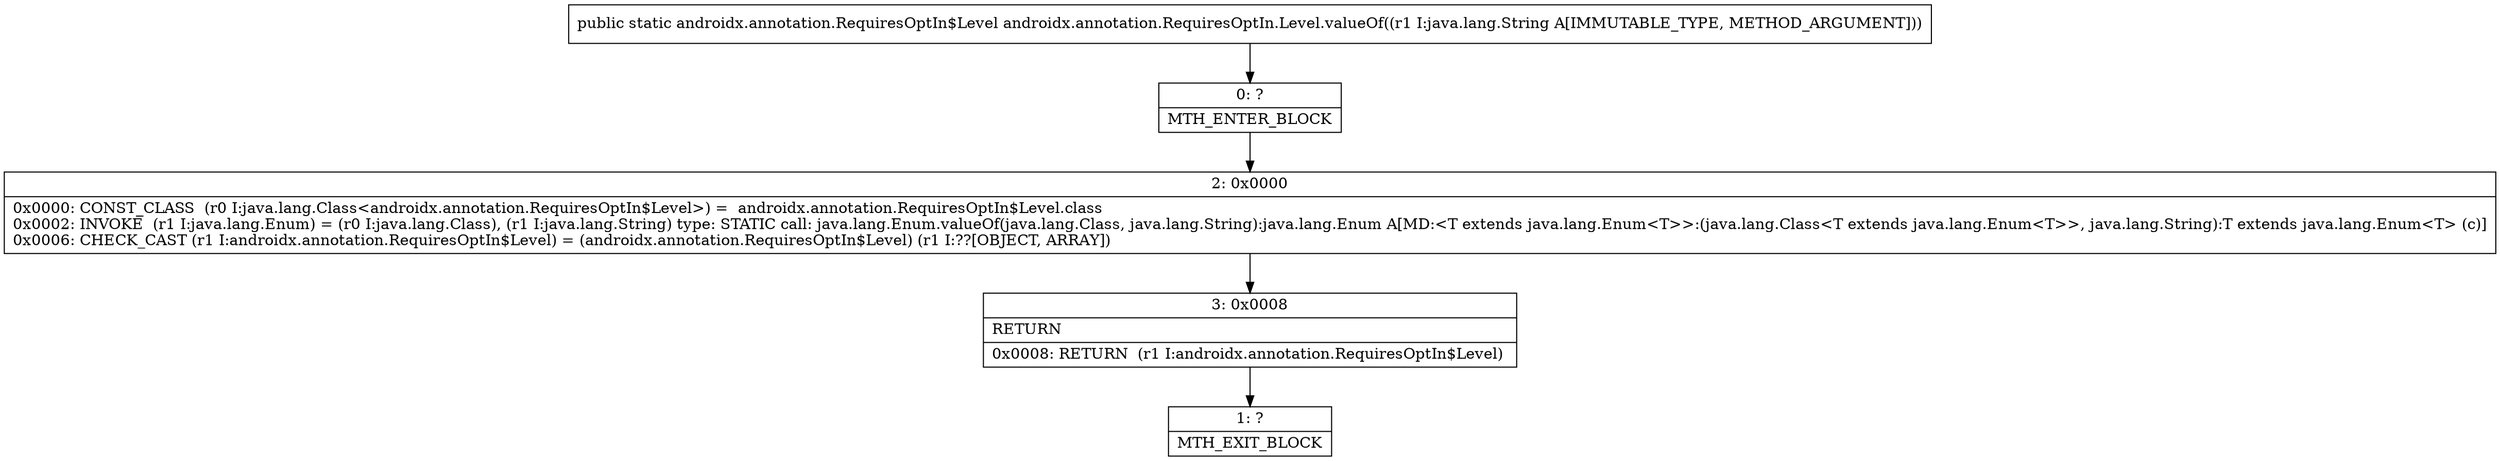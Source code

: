 digraph "CFG forandroidx.annotation.RequiresOptIn.Level.valueOf(Ljava\/lang\/String;)Landroidx\/annotation\/RequiresOptIn$Level;" {
Node_0 [shape=record,label="{0\:\ ?|MTH_ENTER_BLOCK\l}"];
Node_2 [shape=record,label="{2\:\ 0x0000|0x0000: CONST_CLASS  (r0 I:java.lang.Class\<androidx.annotation.RequiresOptIn$Level\>) =  androidx.annotation.RequiresOptIn$Level.class \l0x0002: INVOKE  (r1 I:java.lang.Enum) = (r0 I:java.lang.Class), (r1 I:java.lang.String) type: STATIC call: java.lang.Enum.valueOf(java.lang.Class, java.lang.String):java.lang.Enum A[MD:\<T extends java.lang.Enum\<T\>\>:(java.lang.Class\<T extends java.lang.Enum\<T\>\>, java.lang.String):T extends java.lang.Enum\<T\> (c)]\l0x0006: CHECK_CAST (r1 I:androidx.annotation.RequiresOptIn$Level) = (androidx.annotation.RequiresOptIn$Level) (r1 I:??[OBJECT, ARRAY]) \l}"];
Node_3 [shape=record,label="{3\:\ 0x0008|RETURN\l|0x0008: RETURN  (r1 I:androidx.annotation.RequiresOptIn$Level) \l}"];
Node_1 [shape=record,label="{1\:\ ?|MTH_EXIT_BLOCK\l}"];
MethodNode[shape=record,label="{public static androidx.annotation.RequiresOptIn$Level androidx.annotation.RequiresOptIn.Level.valueOf((r1 I:java.lang.String A[IMMUTABLE_TYPE, METHOD_ARGUMENT])) }"];
MethodNode -> Node_0;Node_0 -> Node_2;
Node_2 -> Node_3;
Node_3 -> Node_1;
}

